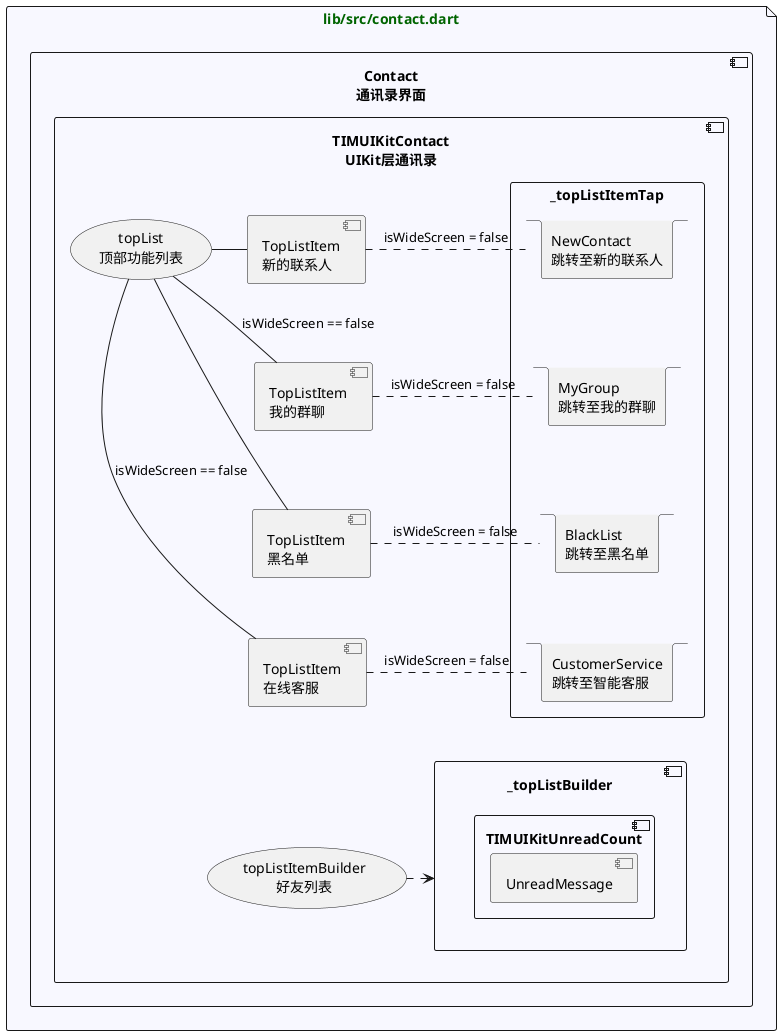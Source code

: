@startuml
'https://plantuml.com/sequence-diagram

'属性初始化设置
skinparam file {
    FontColor #DarkGreen
    BackgroundColor #GhostWhite
}

file lib/src/contact.dart as file_contact_dart{
    component Contact\n通讯录界面 as home_page_TencentPage_body_Contact_W{
        component TIMUIKitContact\nUIKit层通讯录 as home_page_TencentPage_body_Contact_TIMUIKitContact_W{
            (topList\n顶部功能列表) as home_page_TencentPage_body_Contact_topList_P
            component TopListItem\n新的联系人 as home_page_TencentPage_body_Contact_NewContact{

            }

            component TopListItem\n我的群聊 as home_page_TencentPage_body_Contact_MyGroup{

            }
            home_page_TencentPage_body_Contact_NewContact ..[hidden] home_page_TencentPage_body_Contact_MyGroup

            component TopListItem\n黑名单 as home_page_TencentPage_body_Contact_BlackList{

            }
            home_page_TencentPage_body_Contact_MyGroup ..[hidden] home_page_TencentPage_body_Contact_BlackList

            component TopListItem\n在线客服 as home_page_TencentPage_body_Contact_CustomerService{

            }
            home_page_TencentPage_body_Contact_BlackList ..[hidden] home_page_TencentPage_body_Contact_CustomerService


            home_page_TencentPage_body_Contact_topList_P - home_page_TencentPage_body_Contact_NewContact
            home_page_TencentPage_body_Contact_topList_P - home_page_TencentPage_body_Contact_MyGroup : isWideScreen == false
            home_page_TencentPage_body_Contact_topList_P - home_page_TencentPage_body_Contact_BlackList
            home_page_TencentPage_body_Contact_topList_P - home_page_TencentPage_body_Contact_CustomerService : isWideScreen == false

            rectangle _topListItemTap as home_page_TencentPage_body_Contact__topListItemTap_M{
                stack NewContact\n跳转至新的联系人 as route_home_page_2_newContact{

                }

                stack MyGroup\n跳转至我的群聊 as route_home_page_2_group_list{

                }
                route_home_page_2_newContact ..[hidden] route_home_page_2_group_list

                stack BlackList\n跳转至黑名单 as route_home_page_2_blackList{

                }
                route_home_page_2_group_list ..[hidden] route_home_page_2_blackList

                stack CustomerService\n跳转至智能客服 as route_home_page_2_customerServicePage{

                }
                route_home_page_2_blackList ..[hidden] route_home_page_2_customerServicePage
            }
            home_page_TencentPage_body_Contact_NewContact . route_home_page_2_newContact : isWideScreen = false
            home_page_TencentPage_body_Contact_MyGroup . route_home_page_2_group_list : isWideScreen = false
            home_page_TencentPage_body_Contact_BlackList . route_home_page_2_blackList : isWideScreen = false
            home_page_TencentPage_body_Contact_CustomerService . route_home_page_2_customerServicePage : isWideScreen = false


            (topListItemBuilder\n好友列表) as home_page_TencentPage_body_MyProfile_topListItemBuilder_M
            component _topListBuilder as home_page_TencentPage_body_MyProfile__topListBuilder_W{
                component TIMUIKitUnreadCount as home_page_TencentPage_body_MyProfile__topListBuilder_TIMUIKitUnreadCount_W{
                    [UnreadMessage] as home_page_TencentPage_body_MyProfile__topListBuilder_TIMUIKitUnreadCount_UnreadMessage_W
                }
            }
            home_page_TencentPage_body_MyProfile_topListItemBuilder_M .right.> home_page_TencentPage_body_MyProfile__topListBuilder_W

            home_page_TencentPage_body_Contact_CustomerService ..[hidden] home_page_TencentPage_body_MyProfile_topListItemBuilder_M
        }
    }
}
@enduml